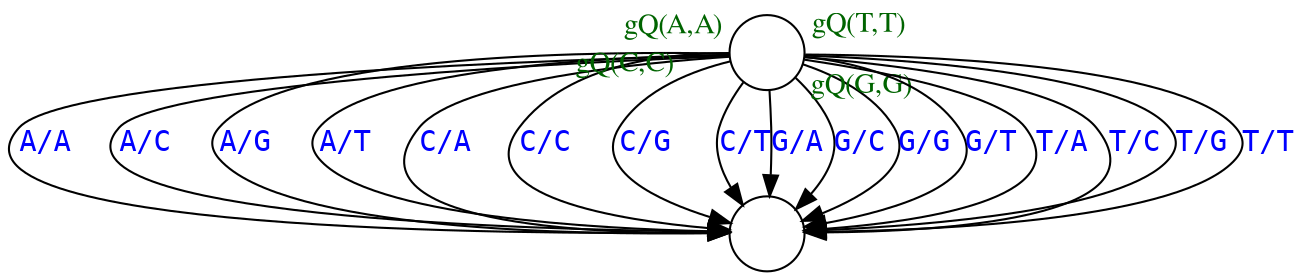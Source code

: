 digraph G {

    W [label="", shape=circle, ordering="out"];

    M [label="", shape=circle];

W->M [label="A/A" taillabel="gQ(A,A)" labelangle=330 labeldistance=3 fontcolor="blue" labelfontcolor="black" fontname="Courier" labelfontname="Times" labelfontcolor="darkgreen"];
W->M [label="A/C" fontcolor="blue" fontname="Courier"];
W->M [label="A/G" fontcolor="blue" fontname="Courier"];
W->M [label="A/T" fontcolor="blue" fontname="Courier"];

W->M [label="C/A" fontcolor="blue" fontname="Courier"];
W->M [label="C/C" taillabel="gQ(C,C)" labelangle=5 labeldistance=5 fontcolor="blue" labelfontcolor="black" fontname="Courier" labelfontname="Times" labelfontcolor="darkgreen"];
W->M [label="C/G" fontcolor="blue" fontname="Courier"];
W->M [label="C/T" fontcolor="blue" fontname="Courier"];

W->M [label="G/A" fontcolor="blue" fontname="Courier"];
W->M [label="G/C" fontcolor="blue" fontname="Courier"];
W->M [label="G/G" taillabel="gQ(G,G)" labelangle=0 labeldistance=3 fontcolor="blue" labelfontcolor="black" fontname="Courier" labelfontname="Times" labelfontcolor="darkgreen"];
W->M [label="G/T" fontcolor="blue" fontname="Courier"];

W->M [label="T/A" fontcolor="blue" fontname="Courier"];
W->M [label="T/C" fontcolor="blue" fontname="Courier"];
W->M [label="T/G" fontcolor="blue" fontname="Courier"];
W->M [label="T/T" taillabel="gQ(T,T)" labelangle=30 labeldistance=3 fontcolor="blue" labelfontcolor="black" fontname="Courier" labelfontname="Times" labelfontcolor="darkgreen"];


}
